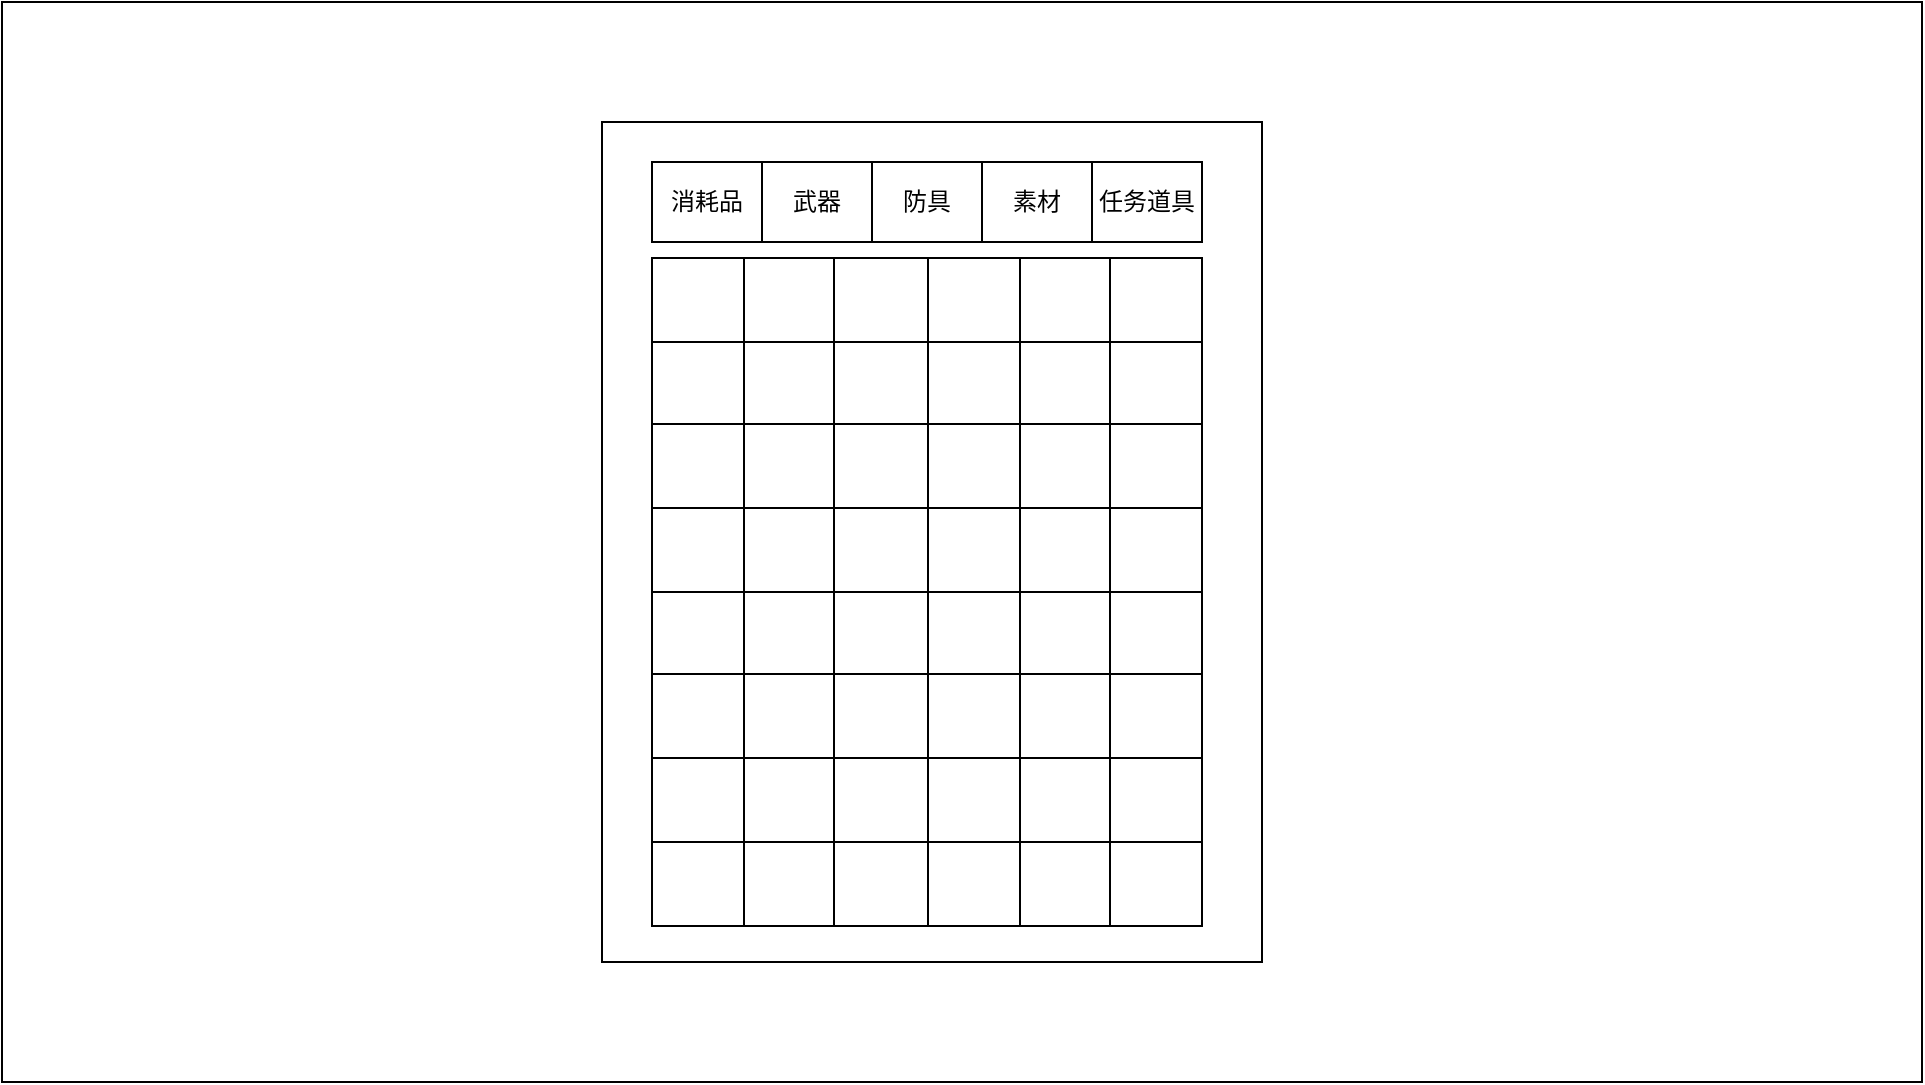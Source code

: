 <mxfile version="27.1.6">
  <diagram name="第 1 页" id="wrCyiq9yKy8BV54rm3GR">
    <mxGraphModel dx="1800" dy="623" grid="1" gridSize="10" guides="1" tooltips="1" connect="1" arrows="1" fold="1" page="1" pageScale="1" pageWidth="827" pageHeight="1169" math="0" shadow="0">
      <root>
        <mxCell id="0" />
        <mxCell id="1" parent="0" />
        <mxCell id="XtQHe_jJkyNiMRD9y-V6-1" value="" style="rounded=0;whiteSpace=wrap;html=1;fillColor=none;movable=0;resizable=0;rotatable=0;deletable=0;editable=0;locked=1;connectable=0;" vertex="1" parent="1">
          <mxGeometry x="350" y="290" width="960" height="540" as="geometry" />
        </mxCell>
        <mxCell id="XtQHe_jJkyNiMRD9y-V6-2" value="" style="rounded=0;whiteSpace=wrap;html=1;fillColor=none;" vertex="1" parent="1">
          <mxGeometry x="650" y="350" width="330" height="420" as="geometry" />
        </mxCell>
        <mxCell id="XtQHe_jJkyNiMRD9y-V6-34" value="消耗品" style="rounded=0;whiteSpace=wrap;html=1;" vertex="1" parent="1">
          <mxGeometry x="675" y="370" width="55" height="40" as="geometry" />
        </mxCell>
        <mxCell id="XtQHe_jJkyNiMRD9y-V6-35" value="武器" style="rounded=0;whiteSpace=wrap;html=1;" vertex="1" parent="1">
          <mxGeometry x="730" y="370" width="55" height="40" as="geometry" />
        </mxCell>
        <mxCell id="XtQHe_jJkyNiMRD9y-V6-36" value="防具" style="rounded=0;whiteSpace=wrap;html=1;" vertex="1" parent="1">
          <mxGeometry x="785" y="370" width="55" height="40" as="geometry" />
        </mxCell>
        <mxCell id="XtQHe_jJkyNiMRD9y-V6-37" value="任务道具" style="rounded=0;whiteSpace=wrap;html=1;" vertex="1" parent="1">
          <mxGeometry x="895" y="370" width="55" height="40" as="geometry" />
        </mxCell>
        <mxCell id="XtQHe_jJkyNiMRD9y-V6-3" value="" style="shape=table;startSize=0;container=1;collapsible=0;childLayout=tableLayout;fillColor=none;" vertex="1" parent="1">
          <mxGeometry x="675" y="418" width="275" height="334" as="geometry" />
        </mxCell>
        <mxCell id="XtQHe_jJkyNiMRD9y-V6-4" value="" style="shape=tableRow;horizontal=0;startSize=0;swimlaneHead=0;swimlaneBody=0;strokeColor=inherit;top=0;left=0;bottom=0;right=0;collapsible=0;dropTarget=0;fillColor=none;points=[[0,0.5],[1,0.5]];portConstraint=eastwest;" vertex="1" parent="XtQHe_jJkyNiMRD9y-V6-3">
          <mxGeometry width="275" height="42" as="geometry" />
        </mxCell>
        <mxCell id="XtQHe_jJkyNiMRD9y-V6-5" value="" style="shape=partialRectangle;html=1;whiteSpace=wrap;connectable=0;strokeColor=inherit;overflow=hidden;fillColor=none;top=0;left=0;bottom=0;right=0;pointerEvents=1;" vertex="1" parent="XtQHe_jJkyNiMRD9y-V6-4">
          <mxGeometry width="46" height="42" as="geometry">
            <mxRectangle width="46" height="42" as="alternateBounds" />
          </mxGeometry>
        </mxCell>
        <mxCell id="XtQHe_jJkyNiMRD9y-V6-6" value="" style="shape=partialRectangle;html=1;whiteSpace=wrap;connectable=0;strokeColor=inherit;overflow=hidden;fillColor=none;top=0;left=0;bottom=0;right=0;pointerEvents=1;" vertex="1" parent="XtQHe_jJkyNiMRD9y-V6-4">
          <mxGeometry x="46" width="45" height="42" as="geometry">
            <mxRectangle width="45" height="42" as="alternateBounds" />
          </mxGeometry>
        </mxCell>
        <mxCell id="XtQHe_jJkyNiMRD9y-V6-7" value="" style="shape=partialRectangle;html=1;whiteSpace=wrap;connectable=0;strokeColor=inherit;overflow=hidden;fillColor=none;top=0;left=0;bottom=0;right=0;pointerEvents=1;" vertex="1" parent="XtQHe_jJkyNiMRD9y-V6-4">
          <mxGeometry x="91" width="47" height="42" as="geometry">
            <mxRectangle width="47" height="42" as="alternateBounds" />
          </mxGeometry>
        </mxCell>
        <mxCell id="XtQHe_jJkyNiMRD9y-V6-8" value="" style="shape=partialRectangle;html=1;whiteSpace=wrap;connectable=0;strokeColor=inherit;overflow=hidden;fillColor=none;top=0;left=0;bottom=0;right=0;pointerEvents=1;" vertex="1" parent="XtQHe_jJkyNiMRD9y-V6-4">
          <mxGeometry x="138" width="46" height="42" as="geometry">
            <mxRectangle width="46" height="42" as="alternateBounds" />
          </mxGeometry>
        </mxCell>
        <mxCell id="XtQHe_jJkyNiMRD9y-V6-38" style="shape=partialRectangle;html=1;whiteSpace=wrap;connectable=0;strokeColor=inherit;overflow=hidden;fillColor=none;top=0;left=0;bottom=0;right=0;pointerEvents=1;" vertex="1" parent="XtQHe_jJkyNiMRD9y-V6-4">
          <mxGeometry x="184" width="45" height="42" as="geometry">
            <mxRectangle width="45" height="42" as="alternateBounds" />
          </mxGeometry>
        </mxCell>
        <mxCell id="XtQHe_jJkyNiMRD9y-V6-44" style="shape=partialRectangle;html=1;whiteSpace=wrap;connectable=0;strokeColor=inherit;overflow=hidden;fillColor=none;top=0;left=0;bottom=0;right=0;pointerEvents=1;" vertex="1" parent="XtQHe_jJkyNiMRD9y-V6-4">
          <mxGeometry x="229" width="46" height="42" as="geometry">
            <mxRectangle width="46" height="42" as="alternateBounds" />
          </mxGeometry>
        </mxCell>
        <mxCell id="XtQHe_jJkyNiMRD9y-V6-9" value="" style="shape=tableRow;horizontal=0;startSize=0;swimlaneHead=0;swimlaneBody=0;strokeColor=inherit;top=0;left=0;bottom=0;right=0;collapsible=0;dropTarget=0;fillColor=none;points=[[0,0.5],[1,0.5]];portConstraint=eastwest;" vertex="1" parent="XtQHe_jJkyNiMRD9y-V6-3">
          <mxGeometry y="42" width="275" height="41" as="geometry" />
        </mxCell>
        <mxCell id="XtQHe_jJkyNiMRD9y-V6-10" value="" style="shape=partialRectangle;html=1;whiteSpace=wrap;connectable=0;strokeColor=inherit;overflow=hidden;fillColor=none;top=0;left=0;bottom=0;right=0;pointerEvents=1;" vertex="1" parent="XtQHe_jJkyNiMRD9y-V6-9">
          <mxGeometry width="46" height="41" as="geometry">
            <mxRectangle width="46" height="41" as="alternateBounds" />
          </mxGeometry>
        </mxCell>
        <mxCell id="XtQHe_jJkyNiMRD9y-V6-11" value="" style="shape=partialRectangle;html=1;whiteSpace=wrap;connectable=0;strokeColor=inherit;overflow=hidden;fillColor=none;top=0;left=0;bottom=0;right=0;pointerEvents=1;" vertex="1" parent="XtQHe_jJkyNiMRD9y-V6-9">
          <mxGeometry x="46" width="45" height="41" as="geometry">
            <mxRectangle width="45" height="41" as="alternateBounds" />
          </mxGeometry>
        </mxCell>
        <mxCell id="XtQHe_jJkyNiMRD9y-V6-12" value="" style="shape=partialRectangle;html=1;whiteSpace=wrap;connectable=0;strokeColor=inherit;overflow=hidden;fillColor=none;top=0;left=0;bottom=0;right=0;pointerEvents=1;" vertex="1" parent="XtQHe_jJkyNiMRD9y-V6-9">
          <mxGeometry x="91" width="47" height="41" as="geometry">
            <mxRectangle width="47" height="41" as="alternateBounds" />
          </mxGeometry>
        </mxCell>
        <mxCell id="XtQHe_jJkyNiMRD9y-V6-13" value="" style="shape=partialRectangle;html=1;whiteSpace=wrap;connectable=0;strokeColor=inherit;overflow=hidden;fillColor=none;top=0;left=0;bottom=0;right=0;pointerEvents=1;" vertex="1" parent="XtQHe_jJkyNiMRD9y-V6-9">
          <mxGeometry x="138" width="46" height="41" as="geometry">
            <mxRectangle width="46" height="41" as="alternateBounds" />
          </mxGeometry>
        </mxCell>
        <mxCell id="XtQHe_jJkyNiMRD9y-V6-39" style="shape=partialRectangle;html=1;whiteSpace=wrap;connectable=0;strokeColor=inherit;overflow=hidden;fillColor=none;top=0;left=0;bottom=0;right=0;pointerEvents=1;" vertex="1" parent="XtQHe_jJkyNiMRD9y-V6-9">
          <mxGeometry x="184" width="45" height="41" as="geometry">
            <mxRectangle width="45" height="41" as="alternateBounds" />
          </mxGeometry>
        </mxCell>
        <mxCell id="XtQHe_jJkyNiMRD9y-V6-45" style="shape=partialRectangle;html=1;whiteSpace=wrap;connectable=0;strokeColor=inherit;overflow=hidden;fillColor=none;top=0;left=0;bottom=0;right=0;pointerEvents=1;" vertex="1" parent="XtQHe_jJkyNiMRD9y-V6-9">
          <mxGeometry x="229" width="46" height="41" as="geometry">
            <mxRectangle width="46" height="41" as="alternateBounds" />
          </mxGeometry>
        </mxCell>
        <mxCell id="XtQHe_jJkyNiMRD9y-V6-14" value="" style="shape=tableRow;horizontal=0;startSize=0;swimlaneHead=0;swimlaneBody=0;strokeColor=inherit;top=0;left=0;bottom=0;right=0;collapsible=0;dropTarget=0;fillColor=none;points=[[0,0.5],[1,0.5]];portConstraint=eastwest;" vertex="1" parent="XtQHe_jJkyNiMRD9y-V6-3">
          <mxGeometry y="83" width="275" height="42" as="geometry" />
        </mxCell>
        <mxCell id="XtQHe_jJkyNiMRD9y-V6-15" value="" style="shape=partialRectangle;html=1;whiteSpace=wrap;connectable=0;strokeColor=inherit;overflow=hidden;fillColor=none;top=0;left=0;bottom=0;right=0;pointerEvents=1;" vertex="1" parent="XtQHe_jJkyNiMRD9y-V6-14">
          <mxGeometry width="46" height="42" as="geometry">
            <mxRectangle width="46" height="42" as="alternateBounds" />
          </mxGeometry>
        </mxCell>
        <mxCell id="XtQHe_jJkyNiMRD9y-V6-16" value="" style="shape=partialRectangle;html=1;whiteSpace=wrap;connectable=0;strokeColor=inherit;overflow=hidden;fillColor=none;top=0;left=0;bottom=0;right=0;pointerEvents=1;" vertex="1" parent="XtQHe_jJkyNiMRD9y-V6-14">
          <mxGeometry x="46" width="45" height="42" as="geometry">
            <mxRectangle width="45" height="42" as="alternateBounds" />
          </mxGeometry>
        </mxCell>
        <mxCell id="XtQHe_jJkyNiMRD9y-V6-17" value="" style="shape=partialRectangle;html=1;whiteSpace=wrap;connectable=0;strokeColor=inherit;overflow=hidden;fillColor=none;top=0;left=0;bottom=0;right=0;pointerEvents=1;" vertex="1" parent="XtQHe_jJkyNiMRD9y-V6-14">
          <mxGeometry x="91" width="47" height="42" as="geometry">
            <mxRectangle width="47" height="42" as="alternateBounds" />
          </mxGeometry>
        </mxCell>
        <mxCell id="XtQHe_jJkyNiMRD9y-V6-18" value="" style="shape=partialRectangle;html=1;whiteSpace=wrap;connectable=0;strokeColor=inherit;overflow=hidden;fillColor=none;top=0;left=0;bottom=0;right=0;pointerEvents=1;" vertex="1" parent="XtQHe_jJkyNiMRD9y-V6-14">
          <mxGeometry x="138" width="46" height="42" as="geometry">
            <mxRectangle width="46" height="42" as="alternateBounds" />
          </mxGeometry>
        </mxCell>
        <mxCell id="XtQHe_jJkyNiMRD9y-V6-40" style="shape=partialRectangle;html=1;whiteSpace=wrap;connectable=0;strokeColor=inherit;overflow=hidden;fillColor=none;top=0;left=0;bottom=0;right=0;pointerEvents=1;" vertex="1" parent="XtQHe_jJkyNiMRD9y-V6-14">
          <mxGeometry x="184" width="45" height="42" as="geometry">
            <mxRectangle width="45" height="42" as="alternateBounds" />
          </mxGeometry>
        </mxCell>
        <mxCell id="XtQHe_jJkyNiMRD9y-V6-46" style="shape=partialRectangle;html=1;whiteSpace=wrap;connectable=0;strokeColor=inherit;overflow=hidden;fillColor=none;top=0;left=0;bottom=0;right=0;pointerEvents=1;" vertex="1" parent="XtQHe_jJkyNiMRD9y-V6-14">
          <mxGeometry x="229" width="46" height="42" as="geometry">
            <mxRectangle width="46" height="42" as="alternateBounds" />
          </mxGeometry>
        </mxCell>
        <mxCell id="XtQHe_jJkyNiMRD9y-V6-19" value="" style="shape=tableRow;horizontal=0;startSize=0;swimlaneHead=0;swimlaneBody=0;strokeColor=inherit;top=0;left=0;bottom=0;right=0;collapsible=0;dropTarget=0;fillColor=none;points=[[0,0.5],[1,0.5]];portConstraint=eastwest;" vertex="1" parent="XtQHe_jJkyNiMRD9y-V6-3">
          <mxGeometry y="125" width="275" height="42" as="geometry" />
        </mxCell>
        <mxCell id="XtQHe_jJkyNiMRD9y-V6-20" value="" style="shape=partialRectangle;html=1;whiteSpace=wrap;connectable=0;strokeColor=inherit;overflow=hidden;fillColor=none;top=0;left=0;bottom=0;right=0;pointerEvents=1;" vertex="1" parent="XtQHe_jJkyNiMRD9y-V6-19">
          <mxGeometry width="46" height="42" as="geometry">
            <mxRectangle width="46" height="42" as="alternateBounds" />
          </mxGeometry>
        </mxCell>
        <mxCell id="XtQHe_jJkyNiMRD9y-V6-21" value="" style="shape=partialRectangle;html=1;whiteSpace=wrap;connectable=0;strokeColor=inherit;overflow=hidden;fillColor=none;top=0;left=0;bottom=0;right=0;pointerEvents=1;" vertex="1" parent="XtQHe_jJkyNiMRD9y-V6-19">
          <mxGeometry x="46" width="45" height="42" as="geometry">
            <mxRectangle width="45" height="42" as="alternateBounds" />
          </mxGeometry>
        </mxCell>
        <mxCell id="XtQHe_jJkyNiMRD9y-V6-22" value="" style="shape=partialRectangle;html=1;whiteSpace=wrap;connectable=0;strokeColor=inherit;overflow=hidden;fillColor=none;top=0;left=0;bottom=0;right=0;pointerEvents=1;" vertex="1" parent="XtQHe_jJkyNiMRD9y-V6-19">
          <mxGeometry x="91" width="47" height="42" as="geometry">
            <mxRectangle width="47" height="42" as="alternateBounds" />
          </mxGeometry>
        </mxCell>
        <mxCell id="XtQHe_jJkyNiMRD9y-V6-23" value="" style="shape=partialRectangle;html=1;whiteSpace=wrap;connectable=0;strokeColor=inherit;overflow=hidden;fillColor=none;top=0;left=0;bottom=0;right=0;pointerEvents=1;" vertex="1" parent="XtQHe_jJkyNiMRD9y-V6-19">
          <mxGeometry x="138" width="46" height="42" as="geometry">
            <mxRectangle width="46" height="42" as="alternateBounds" />
          </mxGeometry>
        </mxCell>
        <mxCell id="XtQHe_jJkyNiMRD9y-V6-41" style="shape=partialRectangle;html=1;whiteSpace=wrap;connectable=0;strokeColor=inherit;overflow=hidden;fillColor=none;top=0;left=0;bottom=0;right=0;pointerEvents=1;" vertex="1" parent="XtQHe_jJkyNiMRD9y-V6-19">
          <mxGeometry x="184" width="45" height="42" as="geometry">
            <mxRectangle width="45" height="42" as="alternateBounds" />
          </mxGeometry>
        </mxCell>
        <mxCell id="XtQHe_jJkyNiMRD9y-V6-47" style="shape=partialRectangle;html=1;whiteSpace=wrap;connectable=0;strokeColor=inherit;overflow=hidden;fillColor=none;top=0;left=0;bottom=0;right=0;pointerEvents=1;" vertex="1" parent="XtQHe_jJkyNiMRD9y-V6-19">
          <mxGeometry x="229" width="46" height="42" as="geometry">
            <mxRectangle width="46" height="42" as="alternateBounds" />
          </mxGeometry>
        </mxCell>
        <mxCell id="XtQHe_jJkyNiMRD9y-V6-24" value="" style="shape=tableRow;horizontal=0;startSize=0;swimlaneHead=0;swimlaneBody=0;strokeColor=inherit;top=0;left=0;bottom=0;right=0;collapsible=0;dropTarget=0;fillColor=none;points=[[0,0.5],[1,0.5]];portConstraint=eastwest;" vertex="1" parent="XtQHe_jJkyNiMRD9y-V6-3">
          <mxGeometry y="167" width="275" height="41" as="geometry" />
        </mxCell>
        <mxCell id="XtQHe_jJkyNiMRD9y-V6-25" value="" style="shape=partialRectangle;html=1;whiteSpace=wrap;connectable=0;strokeColor=inherit;overflow=hidden;fillColor=none;top=0;left=0;bottom=0;right=0;pointerEvents=1;" vertex="1" parent="XtQHe_jJkyNiMRD9y-V6-24">
          <mxGeometry width="46" height="41" as="geometry">
            <mxRectangle width="46" height="41" as="alternateBounds" />
          </mxGeometry>
        </mxCell>
        <mxCell id="XtQHe_jJkyNiMRD9y-V6-26" value="" style="shape=partialRectangle;html=1;whiteSpace=wrap;connectable=0;strokeColor=inherit;overflow=hidden;fillColor=none;top=0;left=0;bottom=0;right=0;pointerEvents=1;" vertex="1" parent="XtQHe_jJkyNiMRD9y-V6-24">
          <mxGeometry x="46" width="45" height="41" as="geometry">
            <mxRectangle width="45" height="41" as="alternateBounds" />
          </mxGeometry>
        </mxCell>
        <mxCell id="XtQHe_jJkyNiMRD9y-V6-27" value="" style="shape=partialRectangle;html=1;whiteSpace=wrap;connectable=0;strokeColor=inherit;overflow=hidden;fillColor=none;top=0;left=0;bottom=0;right=0;pointerEvents=1;" vertex="1" parent="XtQHe_jJkyNiMRD9y-V6-24">
          <mxGeometry x="91" width="47" height="41" as="geometry">
            <mxRectangle width="47" height="41" as="alternateBounds" />
          </mxGeometry>
        </mxCell>
        <mxCell id="XtQHe_jJkyNiMRD9y-V6-28" value="" style="shape=partialRectangle;html=1;whiteSpace=wrap;connectable=0;strokeColor=inherit;overflow=hidden;fillColor=none;top=0;left=0;bottom=0;right=0;pointerEvents=1;" vertex="1" parent="XtQHe_jJkyNiMRD9y-V6-24">
          <mxGeometry x="138" width="46" height="41" as="geometry">
            <mxRectangle width="46" height="41" as="alternateBounds" />
          </mxGeometry>
        </mxCell>
        <mxCell id="XtQHe_jJkyNiMRD9y-V6-42" style="shape=partialRectangle;html=1;whiteSpace=wrap;connectable=0;strokeColor=inherit;overflow=hidden;fillColor=none;top=0;left=0;bottom=0;right=0;pointerEvents=1;" vertex="1" parent="XtQHe_jJkyNiMRD9y-V6-24">
          <mxGeometry x="184" width="45" height="41" as="geometry">
            <mxRectangle width="45" height="41" as="alternateBounds" />
          </mxGeometry>
        </mxCell>
        <mxCell id="XtQHe_jJkyNiMRD9y-V6-48" style="shape=partialRectangle;html=1;whiteSpace=wrap;connectable=0;strokeColor=inherit;overflow=hidden;fillColor=none;top=0;left=0;bottom=0;right=0;pointerEvents=1;" vertex="1" parent="XtQHe_jJkyNiMRD9y-V6-24">
          <mxGeometry x="229" width="46" height="41" as="geometry">
            <mxRectangle width="46" height="41" as="alternateBounds" />
          </mxGeometry>
        </mxCell>
        <mxCell id="XtQHe_jJkyNiMRD9y-V6-29" value="" style="shape=tableRow;horizontal=0;startSize=0;swimlaneHead=0;swimlaneBody=0;strokeColor=inherit;top=0;left=0;bottom=0;right=0;collapsible=0;dropTarget=0;fillColor=none;points=[[0,0.5],[1,0.5]];portConstraint=eastwest;" vertex="1" parent="XtQHe_jJkyNiMRD9y-V6-3">
          <mxGeometry y="208" width="275" height="42" as="geometry" />
        </mxCell>
        <mxCell id="XtQHe_jJkyNiMRD9y-V6-30" value="" style="shape=partialRectangle;html=1;whiteSpace=wrap;connectable=0;strokeColor=inherit;overflow=hidden;fillColor=none;top=0;left=0;bottom=0;right=0;pointerEvents=1;" vertex="1" parent="XtQHe_jJkyNiMRD9y-V6-29">
          <mxGeometry width="46" height="42" as="geometry">
            <mxRectangle width="46" height="42" as="alternateBounds" />
          </mxGeometry>
        </mxCell>
        <mxCell id="XtQHe_jJkyNiMRD9y-V6-31" value="" style="shape=partialRectangle;html=1;whiteSpace=wrap;connectable=0;strokeColor=inherit;overflow=hidden;fillColor=none;top=0;left=0;bottom=0;right=0;pointerEvents=1;" vertex="1" parent="XtQHe_jJkyNiMRD9y-V6-29">
          <mxGeometry x="46" width="45" height="42" as="geometry">
            <mxRectangle width="45" height="42" as="alternateBounds" />
          </mxGeometry>
        </mxCell>
        <mxCell id="XtQHe_jJkyNiMRD9y-V6-32" value="" style="shape=partialRectangle;html=1;whiteSpace=wrap;connectable=0;strokeColor=inherit;overflow=hidden;fillColor=none;top=0;left=0;bottom=0;right=0;pointerEvents=1;" vertex="1" parent="XtQHe_jJkyNiMRD9y-V6-29">
          <mxGeometry x="91" width="47" height="42" as="geometry">
            <mxRectangle width="47" height="42" as="alternateBounds" />
          </mxGeometry>
        </mxCell>
        <mxCell id="XtQHe_jJkyNiMRD9y-V6-33" value="" style="shape=partialRectangle;html=1;whiteSpace=wrap;connectable=0;strokeColor=inherit;overflow=hidden;fillColor=none;top=0;left=0;bottom=0;right=0;pointerEvents=1;" vertex="1" parent="XtQHe_jJkyNiMRD9y-V6-29">
          <mxGeometry x="138" width="46" height="42" as="geometry">
            <mxRectangle width="46" height="42" as="alternateBounds" />
          </mxGeometry>
        </mxCell>
        <mxCell id="XtQHe_jJkyNiMRD9y-V6-43" style="shape=partialRectangle;html=1;whiteSpace=wrap;connectable=0;strokeColor=inherit;overflow=hidden;fillColor=none;top=0;left=0;bottom=0;right=0;pointerEvents=1;" vertex="1" parent="XtQHe_jJkyNiMRD9y-V6-29">
          <mxGeometry x="184" width="45" height="42" as="geometry">
            <mxRectangle width="45" height="42" as="alternateBounds" />
          </mxGeometry>
        </mxCell>
        <mxCell id="XtQHe_jJkyNiMRD9y-V6-49" style="shape=partialRectangle;html=1;whiteSpace=wrap;connectable=0;strokeColor=inherit;overflow=hidden;fillColor=none;top=0;left=0;bottom=0;right=0;pointerEvents=1;" vertex="1" parent="XtQHe_jJkyNiMRD9y-V6-29">
          <mxGeometry x="229" width="46" height="42" as="geometry">
            <mxRectangle width="46" height="42" as="alternateBounds" />
          </mxGeometry>
        </mxCell>
        <mxCell id="XtQHe_jJkyNiMRD9y-V6-51" style="shape=tableRow;horizontal=0;startSize=0;swimlaneHead=0;swimlaneBody=0;strokeColor=inherit;top=0;left=0;bottom=0;right=0;collapsible=0;dropTarget=0;fillColor=none;points=[[0,0.5],[1,0.5]];portConstraint=eastwest;" vertex="1" parent="XtQHe_jJkyNiMRD9y-V6-3">
          <mxGeometry y="250" width="275" height="42" as="geometry" />
        </mxCell>
        <mxCell id="XtQHe_jJkyNiMRD9y-V6-52" style="shape=partialRectangle;html=1;whiteSpace=wrap;connectable=0;strokeColor=inherit;overflow=hidden;fillColor=none;top=0;left=0;bottom=0;right=0;pointerEvents=1;" vertex="1" parent="XtQHe_jJkyNiMRD9y-V6-51">
          <mxGeometry width="46" height="42" as="geometry">
            <mxRectangle width="46" height="42" as="alternateBounds" />
          </mxGeometry>
        </mxCell>
        <mxCell id="XtQHe_jJkyNiMRD9y-V6-53" style="shape=partialRectangle;html=1;whiteSpace=wrap;connectable=0;strokeColor=inherit;overflow=hidden;fillColor=none;top=0;left=0;bottom=0;right=0;pointerEvents=1;" vertex="1" parent="XtQHe_jJkyNiMRD9y-V6-51">
          <mxGeometry x="46" width="45" height="42" as="geometry">
            <mxRectangle width="45" height="42" as="alternateBounds" />
          </mxGeometry>
        </mxCell>
        <mxCell id="XtQHe_jJkyNiMRD9y-V6-54" style="shape=partialRectangle;html=1;whiteSpace=wrap;connectable=0;strokeColor=inherit;overflow=hidden;fillColor=none;top=0;left=0;bottom=0;right=0;pointerEvents=1;" vertex="1" parent="XtQHe_jJkyNiMRD9y-V6-51">
          <mxGeometry x="91" width="47" height="42" as="geometry">
            <mxRectangle width="47" height="42" as="alternateBounds" />
          </mxGeometry>
        </mxCell>
        <mxCell id="XtQHe_jJkyNiMRD9y-V6-55" style="shape=partialRectangle;html=1;whiteSpace=wrap;connectable=0;strokeColor=inherit;overflow=hidden;fillColor=none;top=0;left=0;bottom=0;right=0;pointerEvents=1;" vertex="1" parent="XtQHe_jJkyNiMRD9y-V6-51">
          <mxGeometry x="138" width="46" height="42" as="geometry">
            <mxRectangle width="46" height="42" as="alternateBounds" />
          </mxGeometry>
        </mxCell>
        <mxCell id="XtQHe_jJkyNiMRD9y-V6-56" style="shape=partialRectangle;html=1;whiteSpace=wrap;connectable=0;strokeColor=inherit;overflow=hidden;fillColor=none;top=0;left=0;bottom=0;right=0;pointerEvents=1;" vertex="1" parent="XtQHe_jJkyNiMRD9y-V6-51">
          <mxGeometry x="184" width="45" height="42" as="geometry">
            <mxRectangle width="45" height="42" as="alternateBounds" />
          </mxGeometry>
        </mxCell>
        <mxCell id="XtQHe_jJkyNiMRD9y-V6-57" style="shape=partialRectangle;html=1;whiteSpace=wrap;connectable=0;strokeColor=inherit;overflow=hidden;fillColor=none;top=0;left=0;bottom=0;right=0;pointerEvents=1;" vertex="1" parent="XtQHe_jJkyNiMRD9y-V6-51">
          <mxGeometry x="229" width="46" height="42" as="geometry">
            <mxRectangle width="46" height="42" as="alternateBounds" />
          </mxGeometry>
        </mxCell>
        <mxCell id="XtQHe_jJkyNiMRD9y-V6-58" style="shape=tableRow;horizontal=0;startSize=0;swimlaneHead=0;swimlaneBody=0;strokeColor=inherit;top=0;left=0;bottom=0;right=0;collapsible=0;dropTarget=0;fillColor=none;points=[[0,0.5],[1,0.5]];portConstraint=eastwest;" vertex="1" parent="XtQHe_jJkyNiMRD9y-V6-3">
          <mxGeometry y="292" width="275" height="42" as="geometry" />
        </mxCell>
        <mxCell id="XtQHe_jJkyNiMRD9y-V6-59" style="shape=partialRectangle;html=1;whiteSpace=wrap;connectable=0;strokeColor=inherit;overflow=hidden;fillColor=none;top=0;left=0;bottom=0;right=0;pointerEvents=1;" vertex="1" parent="XtQHe_jJkyNiMRD9y-V6-58">
          <mxGeometry width="46" height="42" as="geometry">
            <mxRectangle width="46" height="42" as="alternateBounds" />
          </mxGeometry>
        </mxCell>
        <mxCell id="XtQHe_jJkyNiMRD9y-V6-60" style="shape=partialRectangle;html=1;whiteSpace=wrap;connectable=0;strokeColor=inherit;overflow=hidden;fillColor=none;top=0;left=0;bottom=0;right=0;pointerEvents=1;" vertex="1" parent="XtQHe_jJkyNiMRD9y-V6-58">
          <mxGeometry x="46" width="45" height="42" as="geometry">
            <mxRectangle width="45" height="42" as="alternateBounds" />
          </mxGeometry>
        </mxCell>
        <mxCell id="XtQHe_jJkyNiMRD9y-V6-61" style="shape=partialRectangle;html=1;whiteSpace=wrap;connectable=0;strokeColor=inherit;overflow=hidden;fillColor=none;top=0;left=0;bottom=0;right=0;pointerEvents=1;" vertex="1" parent="XtQHe_jJkyNiMRD9y-V6-58">
          <mxGeometry x="91" width="47" height="42" as="geometry">
            <mxRectangle width="47" height="42" as="alternateBounds" />
          </mxGeometry>
        </mxCell>
        <mxCell id="XtQHe_jJkyNiMRD9y-V6-62" style="shape=partialRectangle;html=1;whiteSpace=wrap;connectable=0;strokeColor=inherit;overflow=hidden;fillColor=none;top=0;left=0;bottom=0;right=0;pointerEvents=1;" vertex="1" parent="XtQHe_jJkyNiMRD9y-V6-58">
          <mxGeometry x="138" width="46" height="42" as="geometry">
            <mxRectangle width="46" height="42" as="alternateBounds" />
          </mxGeometry>
        </mxCell>
        <mxCell id="XtQHe_jJkyNiMRD9y-V6-63" style="shape=partialRectangle;html=1;whiteSpace=wrap;connectable=0;strokeColor=inherit;overflow=hidden;fillColor=none;top=0;left=0;bottom=0;right=0;pointerEvents=1;" vertex="1" parent="XtQHe_jJkyNiMRD9y-V6-58">
          <mxGeometry x="184" width="45" height="42" as="geometry">
            <mxRectangle width="45" height="42" as="alternateBounds" />
          </mxGeometry>
        </mxCell>
        <mxCell id="XtQHe_jJkyNiMRD9y-V6-64" style="shape=partialRectangle;html=1;whiteSpace=wrap;connectable=0;strokeColor=inherit;overflow=hidden;fillColor=none;top=0;left=0;bottom=0;right=0;pointerEvents=1;" vertex="1" parent="XtQHe_jJkyNiMRD9y-V6-58">
          <mxGeometry x="229" width="46" height="42" as="geometry">
            <mxRectangle width="46" height="42" as="alternateBounds" />
          </mxGeometry>
        </mxCell>
        <mxCell id="XtQHe_jJkyNiMRD9y-V6-50" value="素材" style="rounded=0;whiteSpace=wrap;html=1;" vertex="1" parent="1">
          <mxGeometry x="840" y="370" width="55" height="40" as="geometry" />
        </mxCell>
      </root>
    </mxGraphModel>
  </diagram>
</mxfile>
